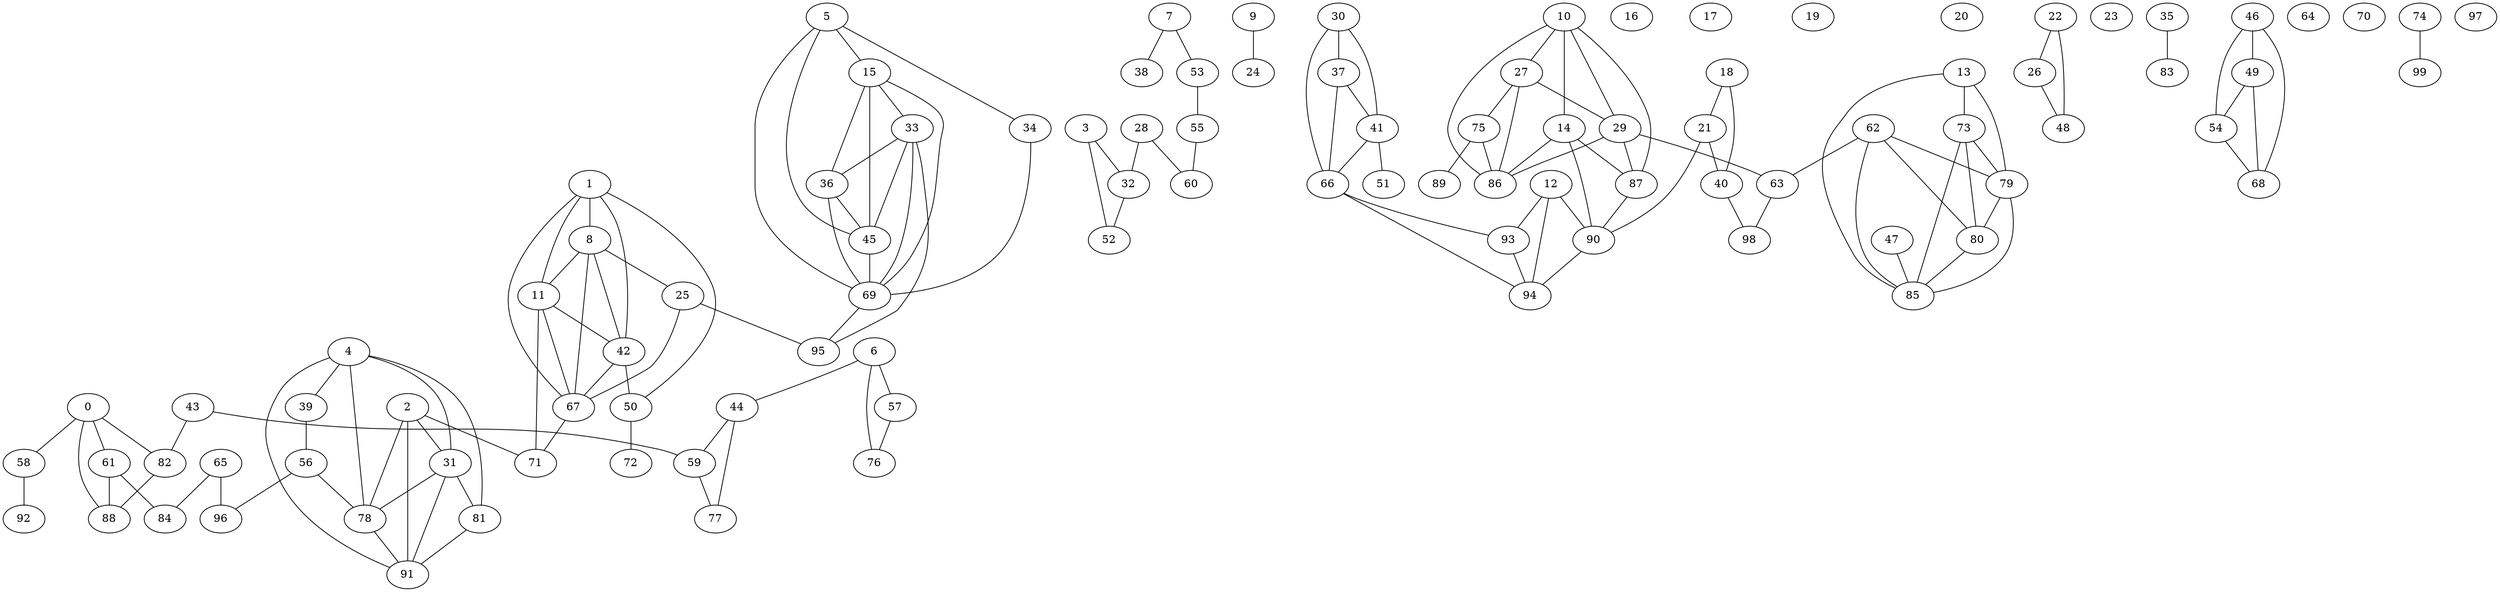 graph {
0;
1;
2;
3;
4;
5;
6;
7;
8;
9;
10;
11;
12;
13;
14;
15;
16;
17;
18;
19;
20;
21;
22;
23;
24;
25;
26;
27;
28;
29;
30;
31;
32;
33;
34;
35;
36;
37;
38;
39;
40;
41;
42;
43;
44;
45;
46;
47;
48;
49;
50;
51;
52;
53;
54;
55;
56;
57;
58;
59;
60;
61;
62;
63;
64;
65;
66;
67;
68;
69;
70;
71;
72;
73;
74;
75;
76;
77;
78;
79;
80;
81;
82;
83;
84;
85;
86;
87;
88;
89;
90;
91;
92;
93;
94;
95;
96;
97;
98;
99;
0--58;
0--61;
0--82;
0--88;
1--8;
1--11;
1--42;
1--50;
1--67;
2--31;
2--71;
2--78;
2--91;
3--32;
3--52;
4--31;
4--39;
4--78;
4--81;
4--91;
5--15;
5--34;
5--45;
5--69;
6--44;
6--57;
6--76;
7--38;
7--53;
8--11;
8--25;
8--42;
8--67;
9--24;
10--14;
10--27;
10--29;
10--86;
10--87;
11--42;
11--67;
11--71;
12--90;
12--93;
12--94;
13--73;
13--79;
13--85;
14--86;
14--87;
14--90;
15--33;
15--36;
15--45;
15--69;
18--21;
18--40;
21--40;
21--90;
22--26;
22--48;
25--67;
25--95;
26--48;
27--29;
27--75;
27--86;
28--32;
28--60;
29--63;
29--86;
29--87;
30--37;
30--41;
30--66;
31--78;
31--81;
31--91;
32--52;
33--36;
33--45;
33--69;
33--95;
34--69;
35--83;
36--45;
36--69;
37--41;
37--66;
39--56;
40--98;
41--51;
41--66;
42--50;
42--67;
43--59;
43--82;
44--59;
44--77;
45--69;
46--49;
46--54;
46--68;
47--85;
49--54;
49--68;
50--72;
53--55;
54--68;
55--60;
56--78;
56--96;
57--76;
58--92;
59--77;
61--84;
61--88;
62--63;
62--79;
62--80;
62--85;
63--98;
65--84;
65--96;
66--93;
66--94;
67--71;
69--95;
73--79;
73--80;
73--85;
74--99;
75--86;
75--89;
78--91;
79--80;
79--85;
80--85;
81--91;
82--88;
87--90;
90--94;
93--94;
}